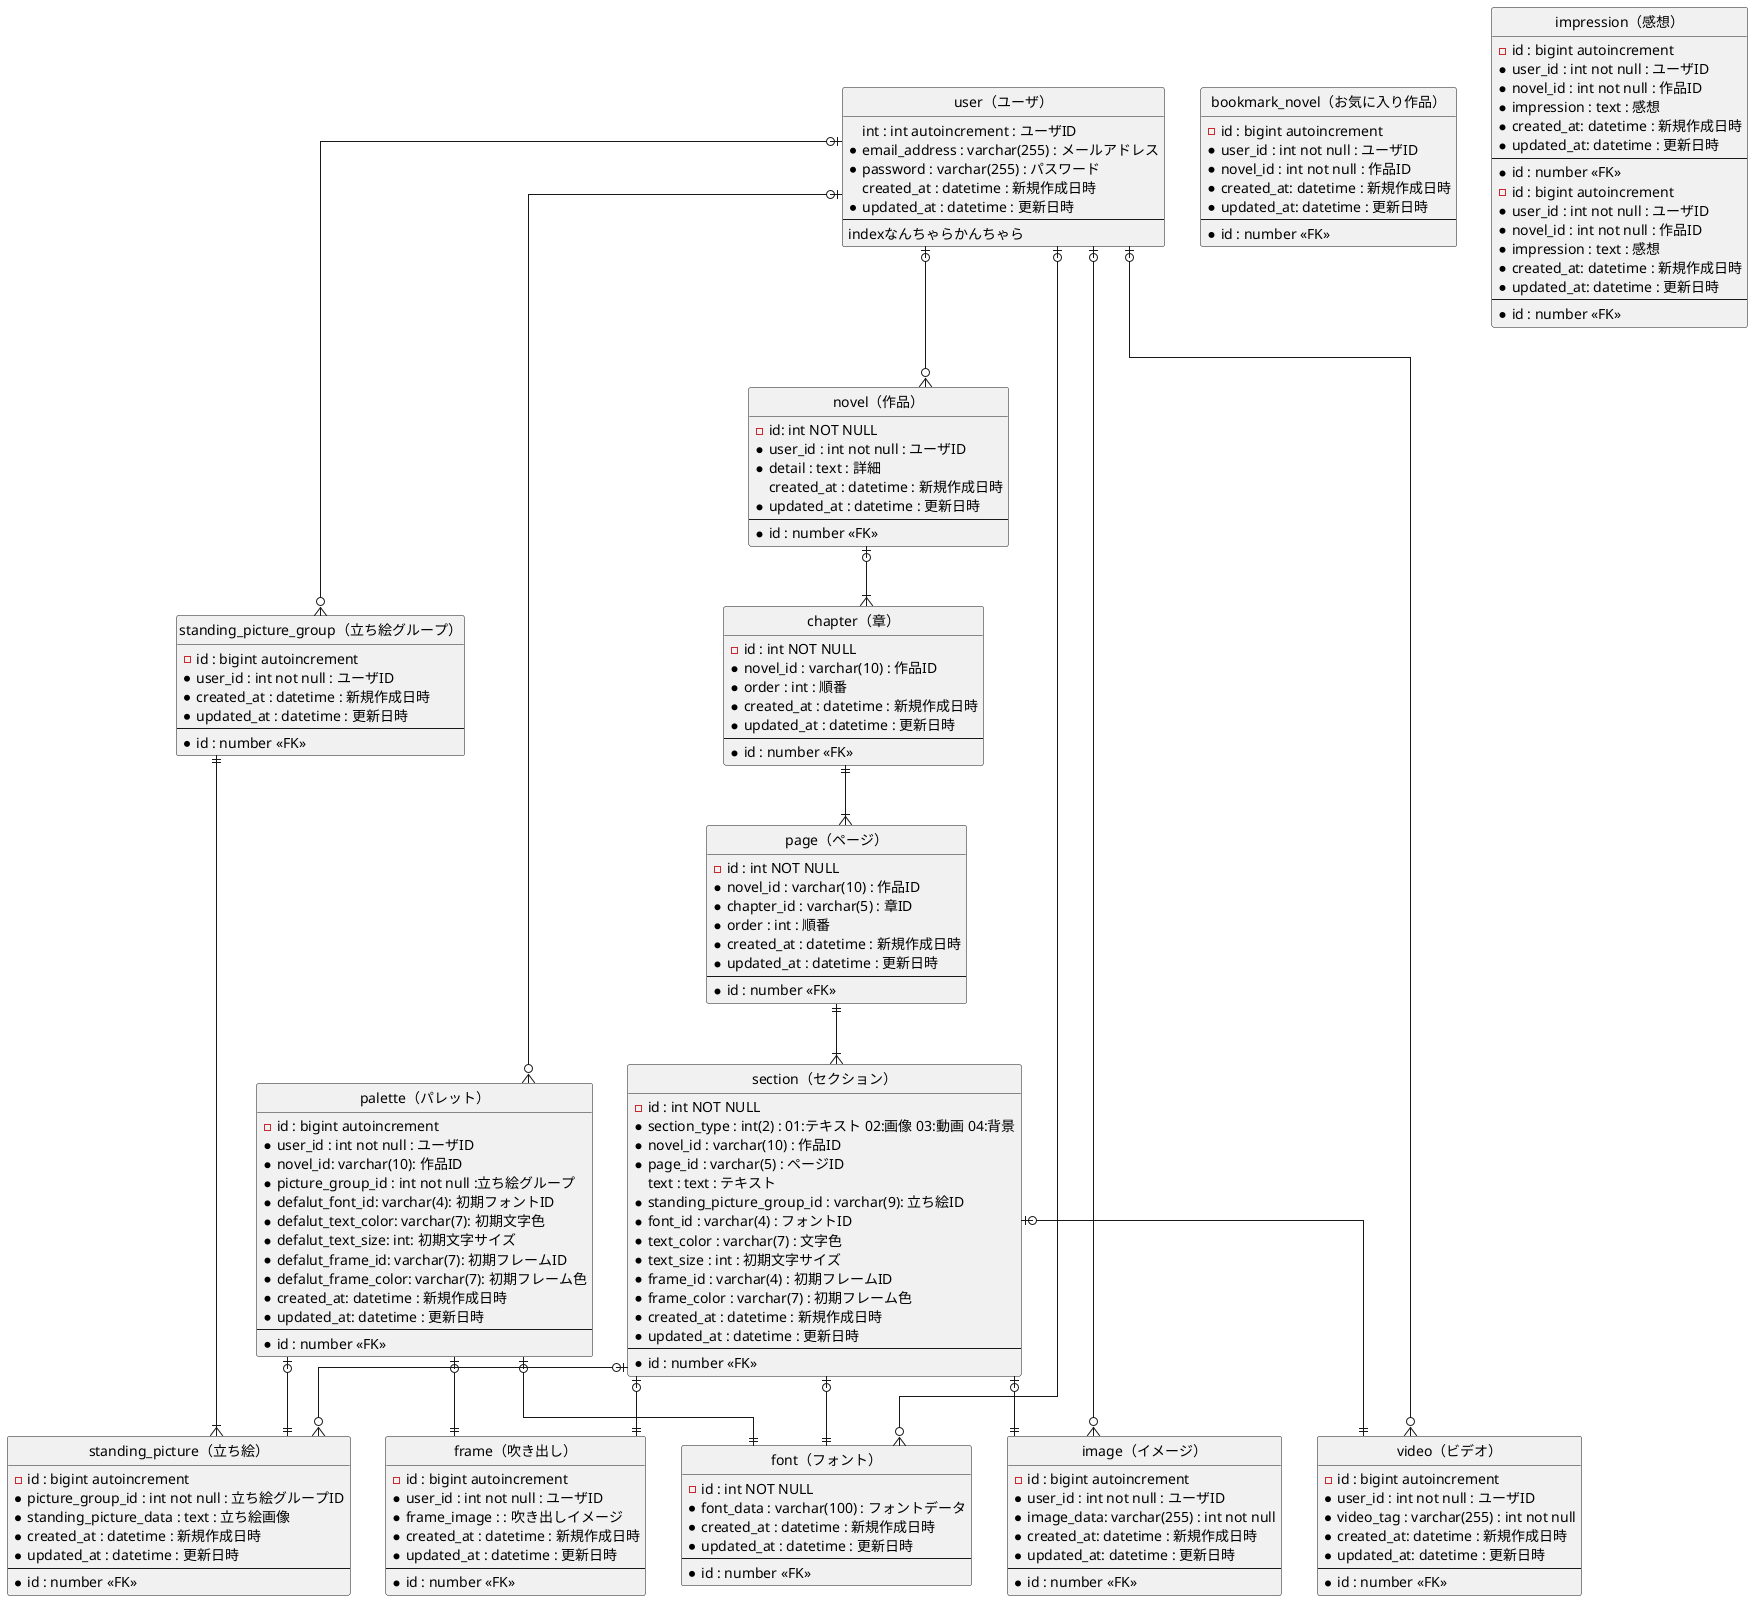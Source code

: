 @startuml 動的小説
hide circle
skinparam linetype ortho

entity "user（ユーザ）" as users{
    int : int autoincrement : ユーザID
  * email_address : varchar(255) : メールアドレス
  * password : varchar(255) : パスワード
    created_at : datetime : 新規作成日時
  * updated_at : datetime : 更新日時
  --
  indexなんちゃらかんちゃら
}

entity "novel（作品）" as novels {
  - id: int NOT NULL
  * user_id : int not null : ユーザID
  * detail : text : 詳細
    created_at : datetime : 新規作成日時
  * updated_at : datetime : 更新日時
  --
  * id : number <<FK>>
}

entity "chapter（章）" as chapters {
  - id : int NOT NULL
  * novel_id : varchar(10) : 作品ID
  * order : int : 順番
  * created_at : datetime : 新規作成日時
  * updated_at : datetime : 更新日時
  --
  * id : number <<FK>>
}

entity "page（ページ）" as pages {
  - id : int NOT NULL
  * novel_id : varchar(10) : 作品ID
  * chapter_id : varchar(5) : 章ID
  * order : int : 順番
  * created_at : datetime : 新規作成日時
  * updated_at : datetime : 更新日時
  --
  * id : number <<FK>>
}

entity "section（セクション）" as sections {
  - id : int NOT NULL
  * section_type : int(2) : 01:テキスト 02:画像 03:動画 04:背景
  * novel_id : varchar(10) : 作品ID
  * page_id : varchar(5) : ページID
    text : text : テキスト
  * standing_picture_group_id : varchar(9): 立ち絵ID
  * font_id : varchar(4) : フォントID
  * text_color : varchar(7) : 文字色
  * text_size : int : 初期文字サイズ
  * frame_id : varchar(4) : 初期フレームID
  * frame_color : varchar(7) : 初期フレーム色
  * created_at : datetime : 新規作成日時
  * updated_at : datetime : 更新日時
  --
  * id : number <<FK>>
}


entity "standing_picture_group（立ち絵グループ）" as standing_picture_groups {
  - id : bigint autoincrement
  * user_id : int not null : ユーザID
  * created_at : datetime : 新規作成日時
  * updated_at : datetime : 更新日時
  --
  * id : number <<FK>>
}

entity "standing_picture（立ち絵）" as standing_pictures {
  - id : bigint autoincrement
  * picture_group_id : int not null : 立ち絵グループID
  * standing_picture_data : text : 立ち絵画像
  * created_at : datetime : 新規作成日時
  * updated_at : datetime : 更新日時
  --
  * id : number <<FK>>
}

entity "font（フォント）" as fonts {
  - id : int NOT NULL
  * font_data : varchar(100) : フォントデータ
  * created_at : datetime : 新規作成日時
  * updated_at : datetime : 更新日時
  --
  * id : number <<FK>>
}

entity "frame（吹き出し）" as frames {
  - id : bigint autoincrement
  * user_id : int not null : ユーザID
  * frame_image : : 吹き出しイメージ
  * created_at : datetime : 新規作成日時
  * updated_at : datetime : 更新日時
  --
  * id : number <<FK>>
}

entity "image（イメージ）" as images {
  - id : bigint autoincrement
  * user_id : int not null : ユーザID
  * image_data: varchar(255) : int not null
  * created_at: datetime : 新規作成日時
  * updated_at: datetime : 更新日時
  --
  * id : number <<FK>>
}

entity "video（ビデオ）" as videos {
  - id : bigint autoincrement
  * user_id : int not null : ユーザID
  * video_tag : varchar(255) : int not null
  * created_at: datetime : 新規作成日時
  * updated_at: datetime : 更新日時
  --
  * id : number <<FK>>
}

entity "palette（パレット）" as palettes {
  - id : bigint autoincrement
  * user_id : int not null : ユーザID
  * novel_id: varchar(10): 作品ID
  * picture_group_id : int not null :立ち絵グループ
  * defalut_font_id: varchar(4): 初期フォントID
  * defalut_text_color: varchar(7): 初期文字色
  * defalut_text_size: int: 初期文字サイズ
  * defalut_frame_id: varchar(7): 初期フレームID
  * defalut_frame_color: varchar(7): 初期フレーム色
  * created_at: datetime : 新規作成日時
  * updated_at: datetime : 更新日時
  --
  * id : number <<FK>>
}

entity "bookmark_novel（お気に入り作品）" as bookmark_novels {
  - id : bigint autoincrement
  * user_id : int not null : ユーザID
  * novel_id : int not null : 作品ID
  * created_at: datetime : 新規作成日時
  * updated_at: datetime : 更新日時
  --
  * id : number <<FK>>
}

entity "impression（感想）" as impressions {
  - id : bigint autoincrement
  * user_id : int not null : ユーザID
  * novel_id : int not null : 作品ID
  * impression : text : 感想
  * created_at: datetime : 新規作成日時
  * updated_at: datetime : 更新日時
  --
  * id : number <<FK>>
}

entity "impression（感想）" as impressions {
  - id : bigint autoincrement
  * user_id : int not null : ユーザID
  * novel_id : int not null : 作品ID
  * impression : text : 感想
  * created_at: datetime : 新規作成日時
  * updated_at: datetime : 更新日時
  --
  * id : number <<FK>>
}

users |o--o{ novels
novels |o--|{ chapters
chapters ||--|{ pages
pages ||--|{ sections

sections |o--|| fonts
sections |o--o{ standing_pictures
sections |o--|| frames
sections |o--|| images
sections |o--|| videos

users |o--o{ standing_picture_groups
users |o--o{ fonts
users |o--o{ images
users |o--o{ videos
users |o--o{ palettes

standing_picture_groups ||--|{ standing_pictures

palettes |o--|| fonts
palettes |o--|| frames
palettes |o--|| standing_pictures

@enduml



